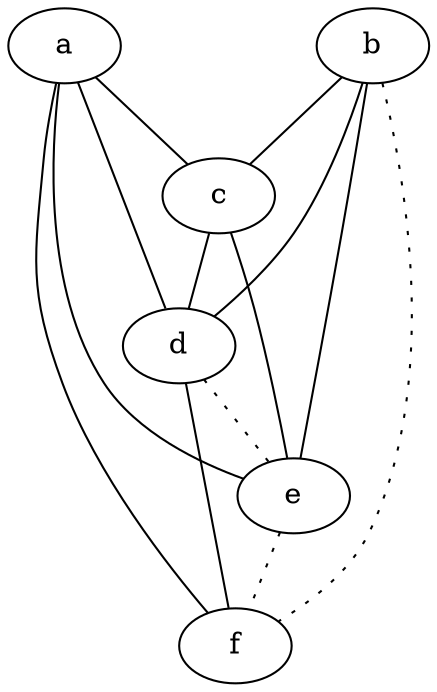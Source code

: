 graph {
a -- c;
a -- d;
a -- e;
a -- f;
b -- c;
b -- d;
b -- e;
b -- f [style=dotted];
c -- d;
c -- e;
d -- e [style=dotted];
d -- f;
e -- f [style=dotted];
}
